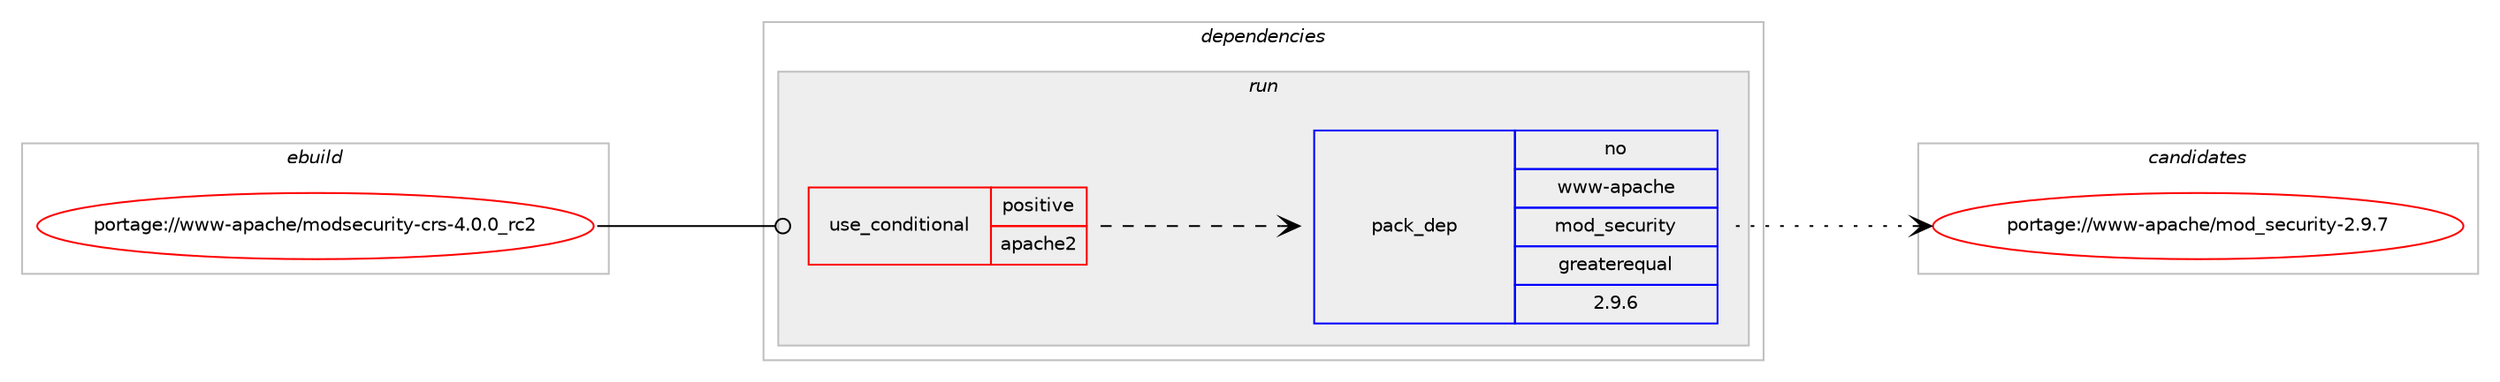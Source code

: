 digraph prolog {

# *************
# Graph options
# *************

newrank=true;
concentrate=true;
compound=true;
graph [rankdir=LR,fontname=Helvetica,fontsize=10,ranksep=1.5];#, ranksep=2.5, nodesep=0.2];
edge  [arrowhead=vee];
node  [fontname=Helvetica,fontsize=10];

# **********
# The ebuild
# **********

subgraph cluster_leftcol {
color=gray;
rank=same;
label=<<i>ebuild</i>>;
id [label="portage://www-apache/modsecurity-crs-4.0.0_rc2", color=red, width=4, href="../www-apache/modsecurity-crs-4.0.0_rc2.svg"];
}

# ****************
# The dependencies
# ****************

subgraph cluster_midcol {
color=gray;
label=<<i>dependencies</i>>;
subgraph cluster_compile {
fillcolor="#eeeeee";
style=filled;
label=<<i>compile</i>>;
}
subgraph cluster_compileandrun {
fillcolor="#eeeeee";
style=filled;
label=<<i>compile and run</i>>;
}
subgraph cluster_run {
fillcolor="#eeeeee";
style=filled;
label=<<i>run</i>>;
subgraph cond15922 {
dependency23976 [label=<<TABLE BORDER="0" CELLBORDER="1" CELLSPACING="0" CELLPADDING="4"><TR><TD ROWSPAN="3" CELLPADDING="10">use_conditional</TD></TR><TR><TD>positive</TD></TR><TR><TD>apache2</TD></TR></TABLE>>, shape=none, color=red];
subgraph pack7780 {
dependency23977 [label=<<TABLE BORDER="0" CELLBORDER="1" CELLSPACING="0" CELLPADDING="4" WIDTH="220"><TR><TD ROWSPAN="6" CELLPADDING="30">pack_dep</TD></TR><TR><TD WIDTH="110">no</TD></TR><TR><TD>www-apache</TD></TR><TR><TD>mod_security</TD></TR><TR><TD>greaterequal</TD></TR><TR><TD>2.9.6</TD></TR></TABLE>>, shape=none, color=blue];
}
dependency23976:e -> dependency23977:w [weight=20,style="dashed",arrowhead="vee"];
}
id:e -> dependency23976:w [weight=20,style="solid",arrowhead="odot"];
}
}

# **************
# The candidates
# **************

subgraph cluster_choices {
rank=same;
color=gray;
label=<<i>candidates</i>>;

subgraph choice7780 {
color=black;
nodesep=1;
choice11911911945971129799104101471091111009511510199117114105116121455046574655 [label="portage://www-apache/mod_security-2.9.7", color=red, width=4,href="../www-apache/mod_security-2.9.7.svg"];
dependency23977:e -> choice11911911945971129799104101471091111009511510199117114105116121455046574655:w [style=dotted,weight="100"];
}
}

}
